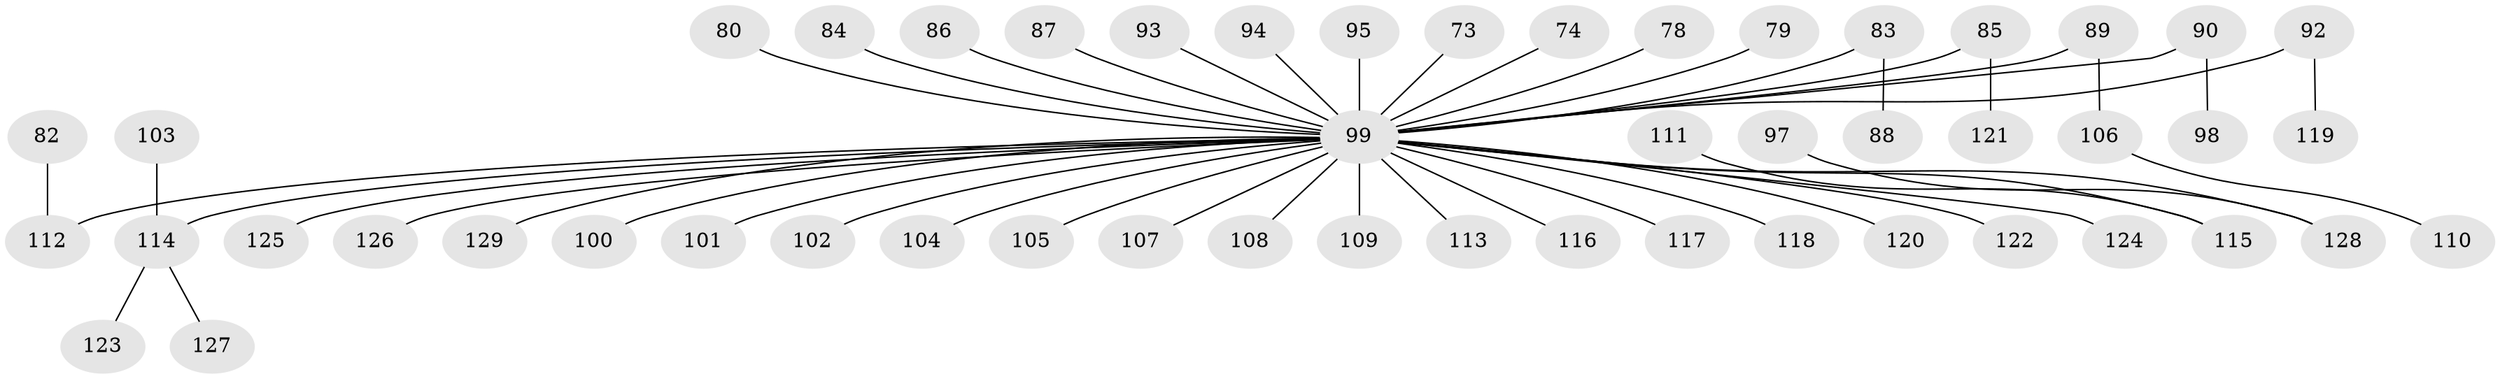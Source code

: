 // original degree distribution, {6: 0.031007751937984496, 5: 0.046511627906976744, 1: 0.5038759689922481, 7: 0.007751937984496124, 2: 0.26356589147286824, 3: 0.10852713178294573, 4: 0.03875968992248062}
// Generated by graph-tools (version 1.1) at 2025/55/03/04/25 21:55:57]
// undirected, 51 vertices, 50 edges
graph export_dot {
graph [start="1"]
  node [color=gray90,style=filled];
  73;
  74;
  78;
  79;
  80;
  82;
  83;
  84;
  85;
  86;
  87;
  88;
  89 [super="+39"];
  90;
  92;
  93;
  94;
  95;
  97;
  98;
  99 [super="+57+21+77+50+81+56+96+91+60+61+65+75+66+68+72"];
  100 [super="+19+20"];
  101;
  102;
  103;
  104;
  105;
  106;
  107;
  108;
  109;
  110;
  111;
  112 [super="+32"];
  113;
  114 [super="+69"];
  115 [super="+48"];
  116;
  117;
  118;
  119;
  120;
  121;
  122;
  123;
  124;
  125;
  126;
  127;
  128 [super="+71"];
  129;
  73 -- 99;
  74 -- 99;
  78 -- 99;
  79 -- 99;
  80 -- 99;
  82 -- 112;
  83 -- 88;
  83 -- 99;
  84 -- 99;
  85 -- 121;
  85 -- 99;
  86 -- 99;
  87 -- 99;
  89 -- 106;
  89 -- 99;
  90 -- 98;
  90 -- 99;
  92 -- 119;
  92 -- 99;
  93 -- 99;
  94 -- 99;
  95 -- 99;
  97 -- 128;
  99 -- 107;
  99 -- 104;
  99 -- 114;
  99 -- 128;
  99 -- 129;
  99 -- 100;
  99 -- 102;
  99 -- 105;
  99 -- 112;
  99 -- 113;
  99 -- 115;
  99 -- 116;
  99 -- 118;
  99 -- 120;
  99 -- 122;
  99 -- 124;
  99 -- 125;
  99 -- 126;
  99 -- 109;
  99 -- 101;
  99 -- 117;
  99 -- 108;
  103 -- 114;
  106 -- 110;
  111 -- 115;
  114 -- 123;
  114 -- 127;
}
